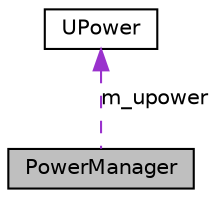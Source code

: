 digraph G
{
  edge [fontname="Helvetica",fontsize="10",labelfontname="Helvetica",labelfontsize="10"];
  node [fontname="Helvetica",fontsize="10",shape=record];
  Node1 [label="PowerManager",height=0.2,width=0.4,color="black", fillcolor="grey75", style="filled" fontcolor="black"];
  Node2 -> Node1 [dir=back,color="darkorchid3",fontsize="10",style="dashed",label="m_upower",fontname="Helvetica"];
  Node2 [label="UPower",height=0.2,width=0.4,color="black", fillcolor="white", style="filled",URL="$classUPower.html"];
}
